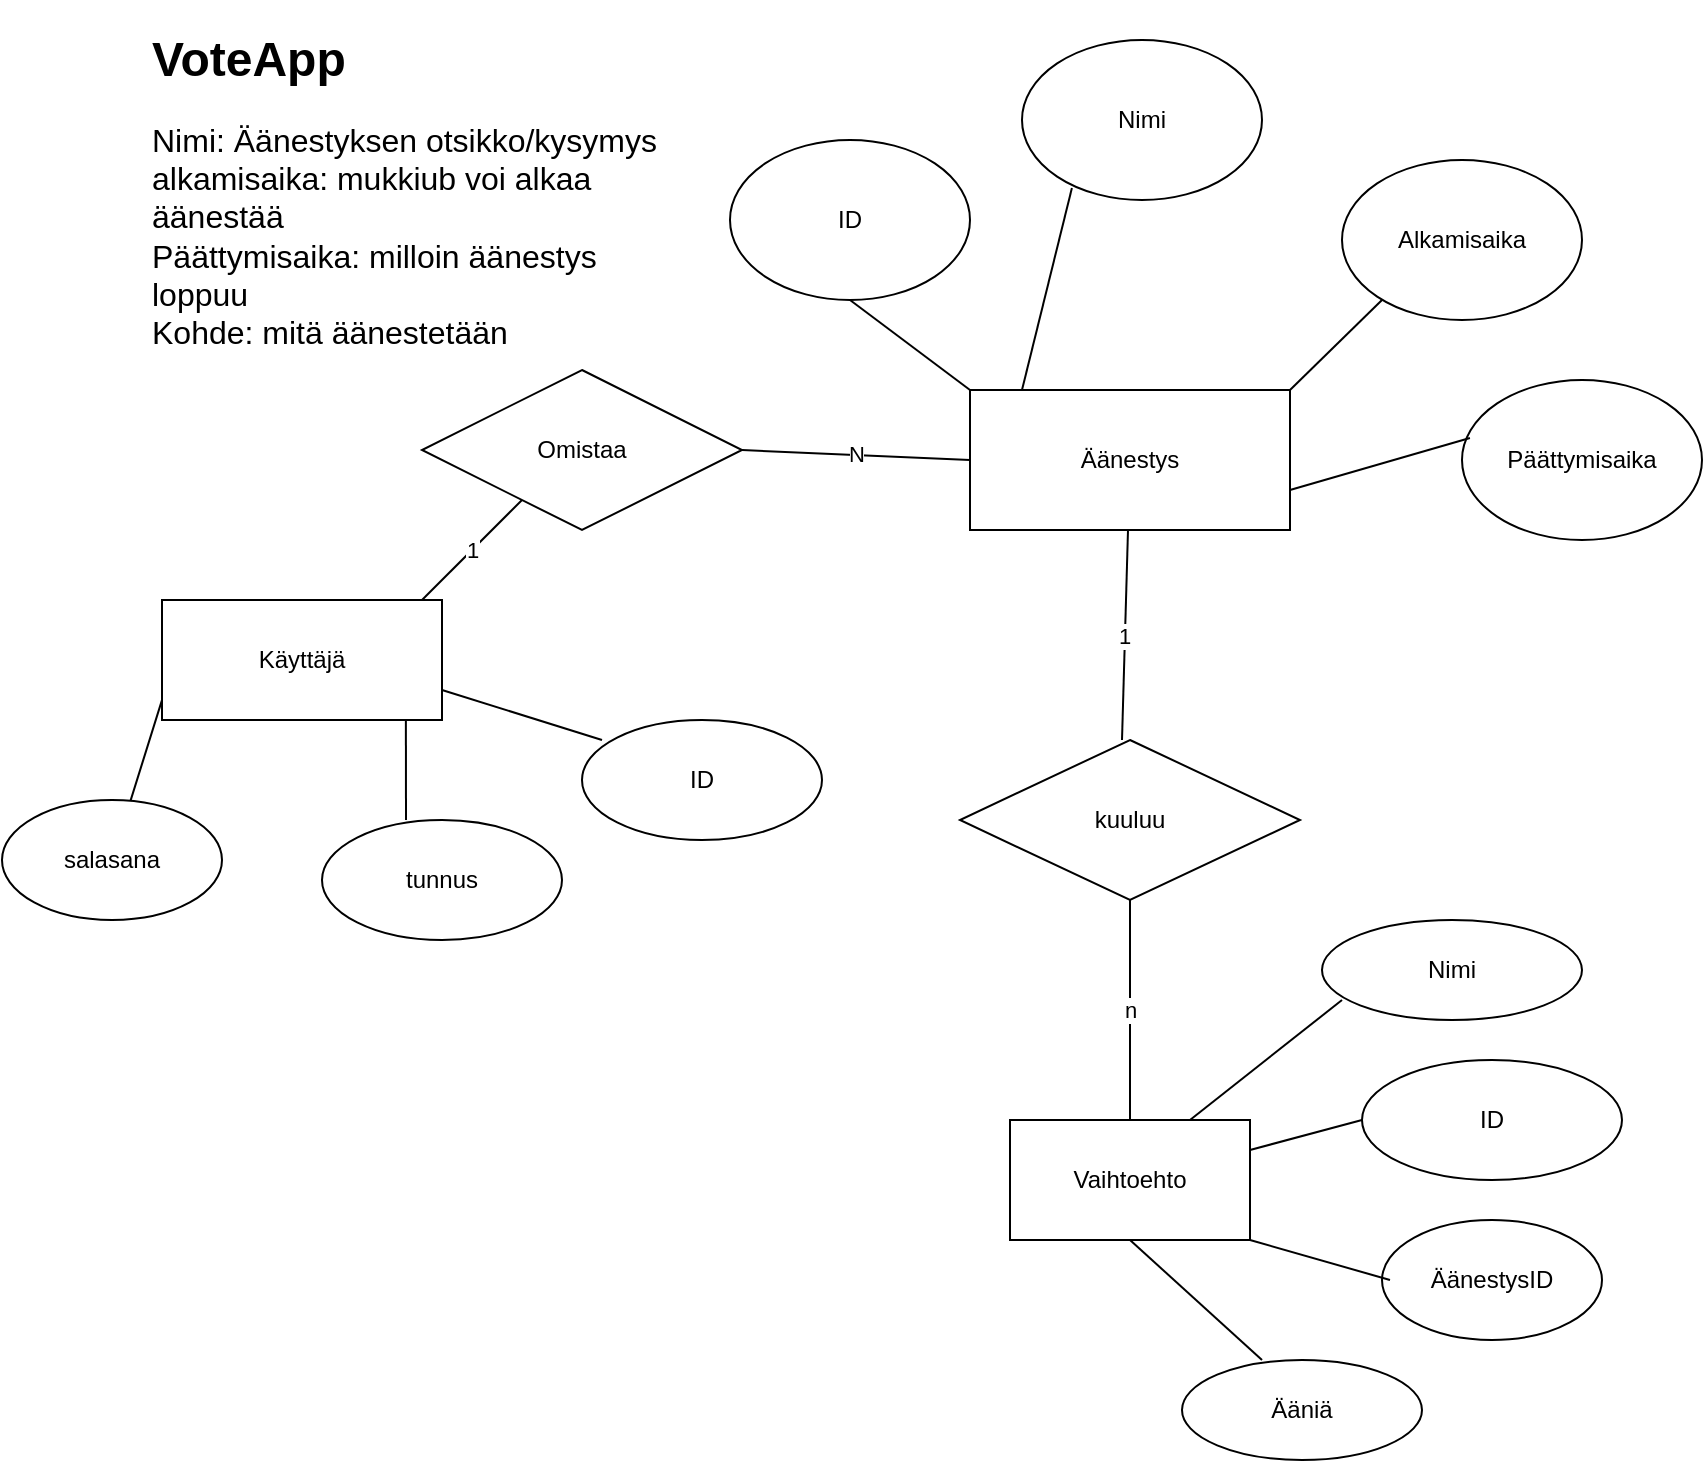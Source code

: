 <mxfile version="14.9.9" type="device"><diagram id="v1VfiJm4KI4UrQIJPreF" name="Page-1"><mxGraphModel dx="1849" dy="738" grid="1" gridSize="10" guides="1" tooltips="1" connect="1" arrows="1" fold="1" page="1" pageScale="1" pageWidth="827" pageHeight="1169" math="0" shadow="0"><root><mxCell id="0"/><mxCell id="1" parent="0"/><mxCell id="oGTIWKBUgUmjWFZS0Vi7-1" value="ID" style="ellipse;whiteSpace=wrap;html=1;" vertex="1" parent="1"><mxGeometry x="294" y="70" width="120" height="80" as="geometry"/></mxCell><mxCell id="oGTIWKBUgUmjWFZS0Vi7-2" value="Nimi" style="ellipse;whiteSpace=wrap;html=1;" vertex="1" parent="1"><mxGeometry x="440" y="20" width="120" height="80" as="geometry"/></mxCell><mxCell id="oGTIWKBUgUmjWFZS0Vi7-3" value="Alkamisaika" style="ellipse;whiteSpace=wrap;html=1;" vertex="1" parent="1"><mxGeometry x="600" y="80" width="120" height="80" as="geometry"/></mxCell><mxCell id="oGTIWKBUgUmjWFZS0Vi7-4" value="Päättymisaika" style="ellipse;whiteSpace=wrap;html=1;" vertex="1" parent="1"><mxGeometry x="660" y="190" width="120" height="80" as="geometry"/></mxCell><mxCell id="oGTIWKBUgUmjWFZS0Vi7-5" value="Äänestys" style="rounded=0;whiteSpace=wrap;html=1;" vertex="1" parent="1"><mxGeometry x="414" y="195" width="160" height="70" as="geometry"/></mxCell><mxCell id="oGTIWKBUgUmjWFZS0Vi7-6" value="&lt;h1&gt;VoteApp&lt;/h1&gt;&lt;div&gt;&lt;font size=&quot;3&quot;&gt;Nimi: Äänestyksen otsikko/kysymys&lt;/font&gt;&lt;/div&gt;&lt;div&gt;&lt;font size=&quot;3&quot;&gt;alkamisaika: mukkiub voi alkaa äänestää&lt;/font&gt;&lt;/div&gt;&lt;div&gt;&lt;font size=&quot;3&quot;&gt;Päättymisaika: milloin äänestys loppuu&lt;/font&gt;&lt;/div&gt;&lt;div&gt;&lt;font size=&quot;3&quot;&gt;Kohde: mitä äänestetään&amp;nbsp;&lt;/font&gt;&lt;/div&gt;" style="text;html=1;strokeColor=none;fillColor=none;spacing=5;spacingTop=-20;whiteSpace=wrap;overflow=hidden;rounded=0;" vertex="1" parent="1"><mxGeometry y="10" width="270" height="180" as="geometry"/></mxCell><mxCell id="oGTIWKBUgUmjWFZS0Vi7-8" value="" style="endArrow=none;html=1;entryX=0.5;entryY=1;entryDx=0;entryDy=0;exitX=0;exitY=0;exitDx=0;exitDy=0;" edge="1" parent="1" source="oGTIWKBUgUmjWFZS0Vi7-5" target="oGTIWKBUgUmjWFZS0Vi7-1"><mxGeometry width="50" height="50" relative="1" as="geometry"><mxPoint x="390" y="350" as="sourcePoint"/><mxPoint x="380" y="310" as="targetPoint"/></mxGeometry></mxCell><mxCell id="oGTIWKBUgUmjWFZS0Vi7-9" value="" style="endArrow=none;html=1;entryX=0.208;entryY=0.925;entryDx=0;entryDy=0;entryPerimeter=0;" edge="1" parent="1" target="oGTIWKBUgUmjWFZS0Vi7-2"><mxGeometry width="50" height="50" relative="1" as="geometry"><mxPoint x="440" y="195" as="sourcePoint"/><mxPoint x="490" y="145" as="targetPoint"/></mxGeometry></mxCell><mxCell id="oGTIWKBUgUmjWFZS0Vi7-10" value="" style="endArrow=none;html=1;exitX=1;exitY=0;exitDx=0;exitDy=0;" edge="1" parent="1" source="oGTIWKBUgUmjWFZS0Vi7-5"><mxGeometry width="50" height="50" relative="1" as="geometry"><mxPoint x="580" y="190" as="sourcePoint"/><mxPoint x="620" y="150" as="targetPoint"/></mxGeometry></mxCell><mxCell id="oGTIWKBUgUmjWFZS0Vi7-11" value="" style="endArrow=none;html=1;entryX=0.033;entryY=0.363;entryDx=0;entryDy=0;entryPerimeter=0;" edge="1" parent="1" target="oGTIWKBUgUmjWFZS0Vi7-4"><mxGeometry width="50" height="50" relative="1" as="geometry"><mxPoint x="574" y="245" as="sourcePoint"/><mxPoint x="624" y="195" as="targetPoint"/></mxGeometry></mxCell><mxCell id="oGTIWKBUgUmjWFZS0Vi7-12" value="kuuluu" style="rhombus;whiteSpace=wrap;html=1;" vertex="1" parent="1"><mxGeometry x="409" y="370" width="170" height="80" as="geometry"/></mxCell><mxCell id="oGTIWKBUgUmjWFZS0Vi7-13" value="1" style="endArrow=none;html=1;" edge="1" parent="1" target="oGTIWKBUgUmjWFZS0Vi7-5"><mxGeometry width="50" height="50" relative="1" as="geometry"><mxPoint x="490" y="370" as="sourcePoint"/><mxPoint x="540" y="320" as="targetPoint"/></mxGeometry></mxCell><mxCell id="oGTIWKBUgUmjWFZS0Vi7-15" value="Vaihtoehto" style="rounded=0;whiteSpace=wrap;html=1;" vertex="1" parent="1"><mxGeometry x="434" y="560" width="120" height="60" as="geometry"/></mxCell><mxCell id="oGTIWKBUgUmjWFZS0Vi7-16" value="n" style="endArrow=none;html=1;exitX=0.5;exitY=0;exitDx=0;exitDy=0;" edge="1" parent="1" source="oGTIWKBUgUmjWFZS0Vi7-15" target="oGTIWKBUgUmjWFZS0Vi7-12"><mxGeometry width="50" height="50" relative="1" as="geometry"><mxPoint x="450" y="500" as="sourcePoint"/><mxPoint x="500" y="450" as="targetPoint"/></mxGeometry></mxCell><mxCell id="oGTIWKBUgUmjWFZS0Vi7-17" value="Nimi" style="ellipse;whiteSpace=wrap;html=1;" vertex="1" parent="1"><mxGeometry x="590" y="460" width="130" height="50" as="geometry"/></mxCell><mxCell id="oGTIWKBUgUmjWFZS0Vi7-18" value="ID" style="ellipse;whiteSpace=wrap;html=1;" vertex="1" parent="1"><mxGeometry x="610" y="530" width="130" height="60" as="geometry"/></mxCell><mxCell id="oGTIWKBUgUmjWFZS0Vi7-20" value="Ääniä" style="ellipse;whiteSpace=wrap;html=1;" vertex="1" parent="1"><mxGeometry x="520" y="680" width="120" height="50" as="geometry"/></mxCell><mxCell id="oGTIWKBUgUmjWFZS0Vi7-22" value="ÄänestysID" style="ellipse;whiteSpace=wrap;html=1;" vertex="1" parent="1"><mxGeometry x="620" y="610" width="110" height="60" as="geometry"/></mxCell><mxCell id="oGTIWKBUgUmjWFZS0Vi7-23" value="" style="endArrow=none;html=1;entryX=0.5;entryY=1;entryDx=0;entryDy=0;" edge="1" parent="1" target="oGTIWKBUgUmjWFZS0Vi7-15"><mxGeometry width="50" height="50" relative="1" as="geometry"><mxPoint x="560" y="680" as="sourcePoint"/><mxPoint x="610" y="630" as="targetPoint"/></mxGeometry></mxCell><mxCell id="oGTIWKBUgUmjWFZS0Vi7-24" value="" style="endArrow=none;html=1;exitX=1;exitY=1;exitDx=0;exitDy=0;" edge="1" parent="1" source="oGTIWKBUgUmjWFZS0Vi7-15"><mxGeometry width="50" height="50" relative="1" as="geometry"><mxPoint x="574" y="690" as="sourcePoint"/><mxPoint x="624" y="640" as="targetPoint"/></mxGeometry></mxCell><mxCell id="oGTIWKBUgUmjWFZS0Vi7-25" value="" style="endArrow=none;html=1;exitX=1;exitY=0.25;exitDx=0;exitDy=0;" edge="1" parent="1" source="oGTIWKBUgUmjWFZS0Vi7-15"><mxGeometry width="50" height="50" relative="1" as="geometry"><mxPoint x="560" y="610" as="sourcePoint"/><mxPoint x="610" y="560" as="targetPoint"/></mxGeometry></mxCell><mxCell id="oGTIWKBUgUmjWFZS0Vi7-27" value="Käyttäjä" style="rounded=0;whiteSpace=wrap;html=1;" vertex="1" parent="1"><mxGeometry x="10" y="300" width="140" height="60" as="geometry"/></mxCell><mxCell id="oGTIWKBUgUmjWFZS0Vi7-29" value="Omistaa" style="rhombus;whiteSpace=wrap;html=1;" vertex="1" parent="1"><mxGeometry x="140" y="185" width="160" height="80" as="geometry"/></mxCell><mxCell id="oGTIWKBUgUmjWFZS0Vi7-30" value="1" style="endArrow=none;html=1;" edge="1" parent="1"><mxGeometry width="50" height="50" relative="1" as="geometry"><mxPoint x="140" y="300" as="sourcePoint"/><mxPoint x="190" y="250" as="targetPoint"/></mxGeometry></mxCell><mxCell id="oGTIWKBUgUmjWFZS0Vi7-31" value="ID" style="ellipse;whiteSpace=wrap;html=1;" vertex="1" parent="1"><mxGeometry x="220" y="360" width="120" height="60" as="geometry"/></mxCell><mxCell id="oGTIWKBUgUmjWFZS0Vi7-32" value="tunnus" style="ellipse;whiteSpace=wrap;html=1;" vertex="1" parent="1"><mxGeometry x="90" y="410" width="120" height="60" as="geometry"/></mxCell><mxCell id="oGTIWKBUgUmjWFZS0Vi7-33" value="salasana" style="ellipse;whiteSpace=wrap;html=1;" vertex="1" parent="1"><mxGeometry x="-70" y="400" width="110" height="60" as="geometry"/></mxCell><mxCell id="oGTIWKBUgUmjWFZS0Vi7-34" value="" style="endArrow=none;html=1;" edge="1" parent="1" source="oGTIWKBUgUmjWFZS0Vi7-33"><mxGeometry width="50" height="50" relative="1" as="geometry"><mxPoint x="-40" y="400" as="sourcePoint"/><mxPoint x="10" y="350" as="targetPoint"/></mxGeometry></mxCell><mxCell id="oGTIWKBUgUmjWFZS0Vi7-35" value="" style="endArrow=none;html=1;entryX=0.871;entryY=1;entryDx=0;entryDy=0;entryPerimeter=0;" edge="1" parent="1" target="oGTIWKBUgUmjWFZS0Vi7-27"><mxGeometry width="50" height="50" relative="1" as="geometry"><mxPoint x="132" y="410" as="sourcePoint"/><mxPoint x="160" y="365" as="targetPoint"/></mxGeometry></mxCell><mxCell id="oGTIWKBUgUmjWFZS0Vi7-36" value="" style="endArrow=none;html=1;entryX=1;entryY=0.75;entryDx=0;entryDy=0;" edge="1" parent="1" target="oGTIWKBUgUmjWFZS0Vi7-27"><mxGeometry width="50" height="50" relative="1" as="geometry"><mxPoint x="230" y="370" as="sourcePoint"/><mxPoint x="280" y="320" as="targetPoint"/></mxGeometry></mxCell><mxCell id="oGTIWKBUgUmjWFZS0Vi7-38" value="N" style="endArrow=none;html=1;entryX=0;entryY=0.5;entryDx=0;entryDy=0;exitX=1;exitY=0.5;exitDx=0;exitDy=0;" edge="1" parent="1" source="oGTIWKBUgUmjWFZS0Vi7-29" target="oGTIWKBUgUmjWFZS0Vi7-5"><mxGeometry width="50" height="50" relative="1" as="geometry"><mxPoint x="300" y="230" as="sourcePoint"/><mxPoint x="350" y="180" as="targetPoint"/></mxGeometry></mxCell><mxCell id="oGTIWKBUgUmjWFZS0Vi7-39" value="" style="endArrow=none;html=1;exitX=0.75;exitY=0;exitDx=0;exitDy=0;" edge="1" parent="1" source="oGTIWKBUgUmjWFZS0Vi7-15"><mxGeometry width="50" height="50" relative="1" as="geometry"><mxPoint x="550" y="550" as="sourcePoint"/><mxPoint x="600" y="500" as="targetPoint"/></mxGeometry></mxCell></root></mxGraphModel></diagram></mxfile>